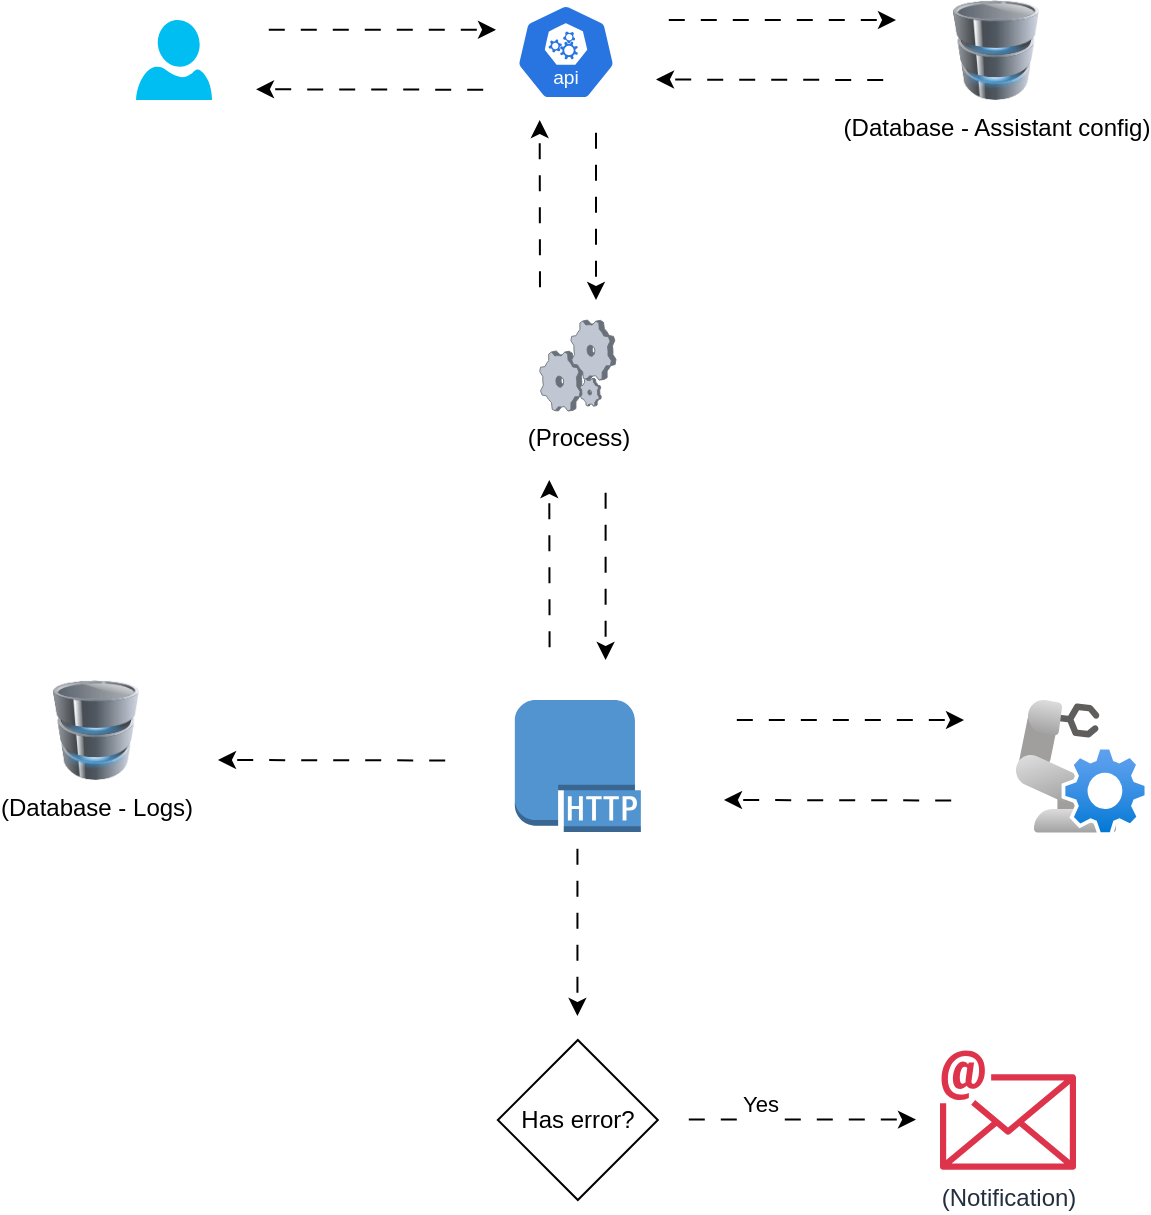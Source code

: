 <mxfile version="27.1.6">
  <diagram name="Page-1" id="f91TG5iaeNGNLd9Ed4Ju">
    <mxGraphModel dx="2253" dy="783" grid="1" gridSize="10" guides="1" tooltips="1" connect="1" arrows="1" fold="1" page="1" pageScale="1" pageWidth="827" pageHeight="1169" math="0" shadow="0">
      <root>
        <mxCell id="0" />
        <mxCell id="1" parent="0" />
        <mxCell id="i7JLBSxe2D8FaBikPL1v-7" value="" style="verticalLabelPosition=bottom;html=1;verticalAlign=top;align=center;strokeColor=none;fillColor=#00BEF2;shape=mxgraph.azure.user;" vertex="1" parent="1">
          <mxGeometry x="60" y="70" width="38" height="40" as="geometry" />
        </mxCell>
        <mxCell id="i7JLBSxe2D8FaBikPL1v-8" value="" style="aspect=fixed;sketch=0;html=1;dashed=0;whitespace=wrap;verticalLabelPosition=bottom;verticalAlign=top;fillColor=#2875E2;strokeColor=#ffffff;points=[[0.005,0.63,0],[0.1,0.2,0],[0.9,0.2,0],[0.5,0,0],[0.995,0.63,0],[0.72,0.99,0],[0.5,1,0],[0.28,0.99,0]];shape=mxgraph.kubernetes.icon2;kubernetesLabel=1;prIcon=api" vertex="1" parent="1">
          <mxGeometry x="250" y="62" width="50" height="48" as="geometry" />
        </mxCell>
        <mxCell id="i7JLBSxe2D8FaBikPL1v-10" value="(Database - Assistant config)" style="image;html=1;image=img/lib/clip_art/computers/Database_128x128.png" vertex="1" parent="1">
          <mxGeometry x="450" y="60" width="80" height="50" as="geometry" />
        </mxCell>
        <mxCell id="i7JLBSxe2D8FaBikPL1v-12" value="" style="endArrow=classic;html=1;rounded=0;flowAnimation=1;" edge="1" parent="1">
          <mxGeometry width="50" height="50" relative="1" as="geometry">
            <mxPoint x="320" y="70" as="sourcePoint" />
            <mxPoint x="440" y="70" as="targetPoint" />
          </mxGeometry>
        </mxCell>
        <mxCell id="i7JLBSxe2D8FaBikPL1v-13" value="" style="endArrow=classic;html=1;rounded=0;flowAnimation=1;" edge="1" parent="1">
          <mxGeometry width="50" height="50" relative="1" as="geometry">
            <mxPoint x="440" y="100" as="sourcePoint" />
            <mxPoint x="320" y="99.76" as="targetPoint" />
          </mxGeometry>
        </mxCell>
        <mxCell id="i7JLBSxe2D8FaBikPL1v-15" value="(Process)" style="verticalLabelPosition=bottom;sketch=0;aspect=fixed;html=1;verticalAlign=top;strokeColor=none;align=center;outlineConnect=0;shape=mxgraph.citrix.process;" vertex="1" parent="1">
          <mxGeometry x="261.84" y="220" width="38.16" height="45.49" as="geometry" />
        </mxCell>
        <mxCell id="i7JLBSxe2D8FaBikPL1v-17" value="" style="image;aspect=fixed;html=1;points=[];align=center;fontSize=12;image=img/lib/azure2/other/Defender_Robot_Controller.svg;" vertex="1" parent="1">
          <mxGeometry x="500" y="410" width="66.16" height="68" as="geometry" />
        </mxCell>
        <mxCell id="i7JLBSxe2D8FaBikPL1v-18" value="" style="outlineConnect=0;dashed=0;verticalLabelPosition=bottom;verticalAlign=top;align=center;html=1;shape=mxgraph.aws3.http_protocol;fillColor=#5294CF;gradientColor=none;" vertex="1" parent="1">
          <mxGeometry x="249.42" y="410" width="63" height="66" as="geometry" />
        </mxCell>
        <mxCell id="i7JLBSxe2D8FaBikPL1v-19" value="" style="endArrow=classic;html=1;rounded=0;flowAnimation=1;" edge="1" parent="1">
          <mxGeometry width="50" height="50" relative="1" as="geometry">
            <mxPoint x="294.8" y="300" as="sourcePoint" />
            <mxPoint x="294.8" y="390" as="targetPoint" />
          </mxGeometry>
        </mxCell>
        <mxCell id="i7JLBSxe2D8FaBikPL1v-20" value="" style="endArrow=classic;html=1;rounded=0;flowAnimation=1;" edge="1" parent="1">
          <mxGeometry width="50" height="50" relative="1" as="geometry">
            <mxPoint x="354" y="420" as="sourcePoint" />
            <mxPoint x="474" y="420" as="targetPoint" />
          </mxGeometry>
        </mxCell>
        <mxCell id="i7JLBSxe2D8FaBikPL1v-21" value="" style="endArrow=classic;html=1;rounded=0;flowAnimation=1;" edge="1" parent="1">
          <mxGeometry width="50" height="50" relative="1" as="geometry">
            <mxPoint x="474" y="460.24" as="sourcePoint" />
            <mxPoint x="354" y="460" as="targetPoint" />
          </mxGeometry>
        </mxCell>
        <mxCell id="i7JLBSxe2D8FaBikPL1v-22" value="" style="endArrow=classic;html=1;rounded=0;flowAnimation=1;" edge="1" parent="1">
          <mxGeometry width="50" height="50" relative="1" as="geometry">
            <mxPoint x="266.8" y="390" as="sourcePoint" />
            <mxPoint x="266.64" y="300" as="targetPoint" />
          </mxGeometry>
        </mxCell>
        <mxCell id="i7JLBSxe2D8FaBikPL1v-23" value="" style="endArrow=classic;html=1;rounded=0;flowAnimation=1;" edge="1" parent="1">
          <mxGeometry width="50" height="50" relative="1" as="geometry">
            <mxPoint x="290" y="120" as="sourcePoint" />
            <mxPoint x="290" y="210" as="targetPoint" />
          </mxGeometry>
        </mxCell>
        <mxCell id="i7JLBSxe2D8FaBikPL1v-24" value="" style="endArrow=classic;html=1;rounded=0;flowAnimation=1;" edge="1" parent="1">
          <mxGeometry width="50" height="50" relative="1" as="geometry">
            <mxPoint x="262" y="210" as="sourcePoint" />
            <mxPoint x="261.84" y="120" as="targetPoint" />
          </mxGeometry>
        </mxCell>
        <mxCell id="i7JLBSxe2D8FaBikPL1v-25" value="" style="endArrow=classic;html=1;rounded=0;flowAnimation=1;" edge="1" parent="1">
          <mxGeometry width="50" height="50" relative="1" as="geometry">
            <mxPoint x="221" y="440.24" as="sourcePoint" />
            <mxPoint x="101" y="440" as="targetPoint" />
          </mxGeometry>
        </mxCell>
        <mxCell id="i7JLBSxe2D8FaBikPL1v-26" value="(Database - Logs)" style="image;html=1;image=img/lib/clip_art/computers/Database_128x128.png" vertex="1" parent="1">
          <mxGeometry y="400" width="80" height="50" as="geometry" />
        </mxCell>
        <mxCell id="i7JLBSxe2D8FaBikPL1v-27" value="" style="endArrow=classic;html=1;rounded=0;flowAnimation=1;" edge="1" parent="1">
          <mxGeometry width="50" height="50" relative="1" as="geometry">
            <mxPoint x="240" y="104.88" as="sourcePoint" />
            <mxPoint x="120" y="104.64" as="targetPoint" />
          </mxGeometry>
        </mxCell>
        <mxCell id="i7JLBSxe2D8FaBikPL1v-28" value="" style="endArrow=classic;html=1;rounded=0;flowAnimation=1;" edge="1" parent="1">
          <mxGeometry width="50" height="50" relative="1" as="geometry">
            <mxPoint x="120" y="74.88" as="sourcePoint" />
            <mxPoint x="240" y="74.88" as="targetPoint" />
          </mxGeometry>
        </mxCell>
        <mxCell id="i7JLBSxe2D8FaBikPL1v-32" value="Has error?" style="rhombus;whiteSpace=wrap;html=1;" vertex="1" parent="1">
          <mxGeometry x="240.92" y="580" width="80" height="80" as="geometry" />
        </mxCell>
        <mxCell id="i7JLBSxe2D8FaBikPL1v-33" value="" style="endArrow=classic;html=1;rounded=0;flowAnimation=1;" edge="1" parent="1">
          <mxGeometry width="50" height="50" relative="1" as="geometry">
            <mxPoint x="280.72" y="478" as="sourcePoint" />
            <mxPoint x="280.72" y="568" as="targetPoint" />
          </mxGeometry>
        </mxCell>
        <mxCell id="i7JLBSxe2D8FaBikPL1v-34" value="(Notification)" style="sketch=0;outlineConnect=0;fontColor=#232F3E;gradientColor=none;fillColor=#DD344C;strokeColor=none;dashed=0;verticalLabelPosition=bottom;verticalAlign=top;align=center;html=1;fontSize=12;fontStyle=0;aspect=fixed;shape=mxgraph.aws4.email;" vertex="1" parent="1">
          <mxGeometry x="462" y="585.0" width="68" height="60.15" as="geometry" />
        </mxCell>
        <mxCell id="i7JLBSxe2D8FaBikPL1v-35" value="" style="endArrow=classic;html=1;rounded=0;flowAnimation=1;" edge="1" parent="1">
          <mxGeometry width="50" height="50" relative="1" as="geometry">
            <mxPoint x="330" y="619.81" as="sourcePoint" />
            <mxPoint x="450" y="619.81" as="targetPoint" />
          </mxGeometry>
        </mxCell>
        <mxCell id="i7JLBSxe2D8FaBikPL1v-36" value="Yes&lt;div&gt;&lt;br&gt;&lt;/div&gt;" style="edgeLabel;html=1;align=center;verticalAlign=middle;resizable=0;points=[];" vertex="1" connectable="0" parent="i7JLBSxe2D8FaBikPL1v-35">
          <mxGeometry x="-0.31" y="1" relative="1" as="geometry">
            <mxPoint as="offset" />
          </mxGeometry>
        </mxCell>
      </root>
    </mxGraphModel>
  </diagram>
</mxfile>
